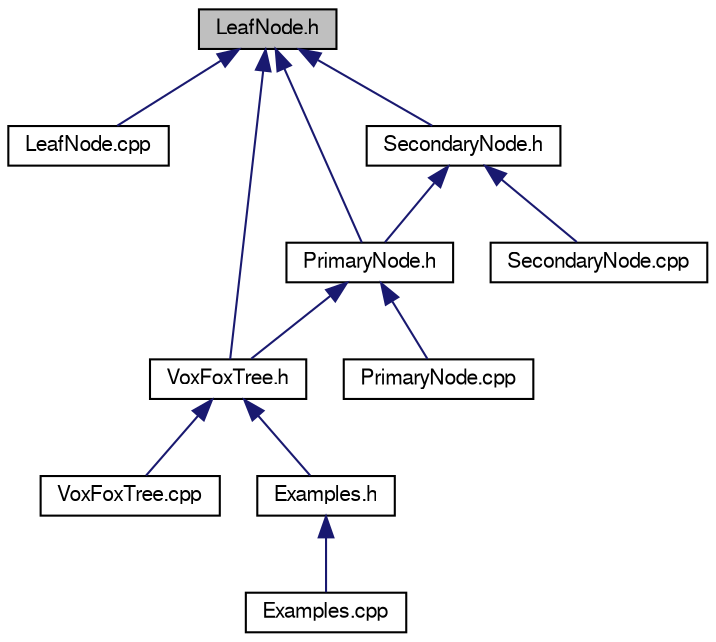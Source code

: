 digraph "LeafNode.h"
{
  edge [fontname="FreeSans",fontsize="10",labelfontname="FreeSans",labelfontsize="10"];
  node [fontname="FreeSans",fontsize="10",shape=record];
  Node1 [label="LeafNode.h",height=0.2,width=0.4,color="black", fillcolor="grey75", style="filled", fontcolor="black"];
  Node1 -> Node2 [dir="back",color="midnightblue",fontsize="10",style="solid",fontname="FreeSans"];
  Node2 [label="LeafNode.cpp",height=0.2,width=0.4,color="black", fillcolor="white", style="filled",URL="$_leaf_node_8cpp.html"];
  Node1 -> Node3 [dir="back",color="midnightblue",fontsize="10",style="solid",fontname="FreeSans"];
  Node3 [label="PrimaryNode.h",height=0.2,width=0.4,color="black", fillcolor="white", style="filled",URL="$_primary_node_8h.html",tooltip="PrimaryNode.h The highest node level that VoxFoxTree has. PrimaryNode contains the SecondaryNodes (up..."];
  Node3 -> Node4 [dir="back",color="midnightblue",fontsize="10",style="solid",fontname="FreeSans"];
  Node4 [label="PrimaryNode.cpp",height=0.2,width=0.4,color="black", fillcolor="white", style="filled",URL="$_primary_node_8cpp.html"];
  Node3 -> Node5 [dir="back",color="midnightblue",fontsize="10",style="solid",fontname="FreeSans"];
  Node5 [label="VoxFoxTree.h",height=0.2,width=0.4,color="black", fillcolor="white", style="filled",URL="$_vox_fox_tree_8h.html",tooltip="VoxFoxTree.h Essentially the rootnode of the tree with all tree functions. "];
  Node5 -> Node6 [dir="back",color="midnightblue",fontsize="10",style="solid",fontname="FreeSans"];
  Node6 [label="VoxFoxTree.cpp",height=0.2,width=0.4,color="black", fillcolor="white", style="filled",URL="$_vox_fox_tree_8cpp.html"];
  Node5 -> Node7 [dir="back",color="midnightblue",fontsize="10",style="solid",fontname="FreeSans"];
  Node7 [label="Examples.h",height=0.2,width=0.4,color="black", fillcolor="white", style="filled",URL="$_examples_8h.html"];
  Node7 -> Node8 [dir="back",color="midnightblue",fontsize="10",style="solid",fontname="FreeSans"];
  Node8 [label="Examples.cpp",height=0.2,width=0.4,color="black", fillcolor="white", style="filled",URL="$_examples_8cpp.html"];
  Node1 -> Node9 [dir="back",color="midnightblue",fontsize="10",style="solid",fontname="FreeSans"];
  Node9 [label="SecondaryNode.h",height=0.2,width=0.4,color="black", fillcolor="white", style="filled",URL="$_secondary_node_8h.html",tooltip="SecondaryNode.h Second level node that contains and is reponsible for the LeafNodes. "];
  Node9 -> Node3 [dir="back",color="midnightblue",fontsize="10",style="solid",fontname="FreeSans"];
  Node9 -> Node10 [dir="back",color="midnightblue",fontsize="10",style="solid",fontname="FreeSans"];
  Node10 [label="SecondaryNode.cpp",height=0.2,width=0.4,color="black", fillcolor="white", style="filled",URL="$_secondary_node_8cpp.html"];
  Node1 -> Node5 [dir="back",color="midnightblue",fontsize="10",style="solid",fontname="FreeSans"];
}
